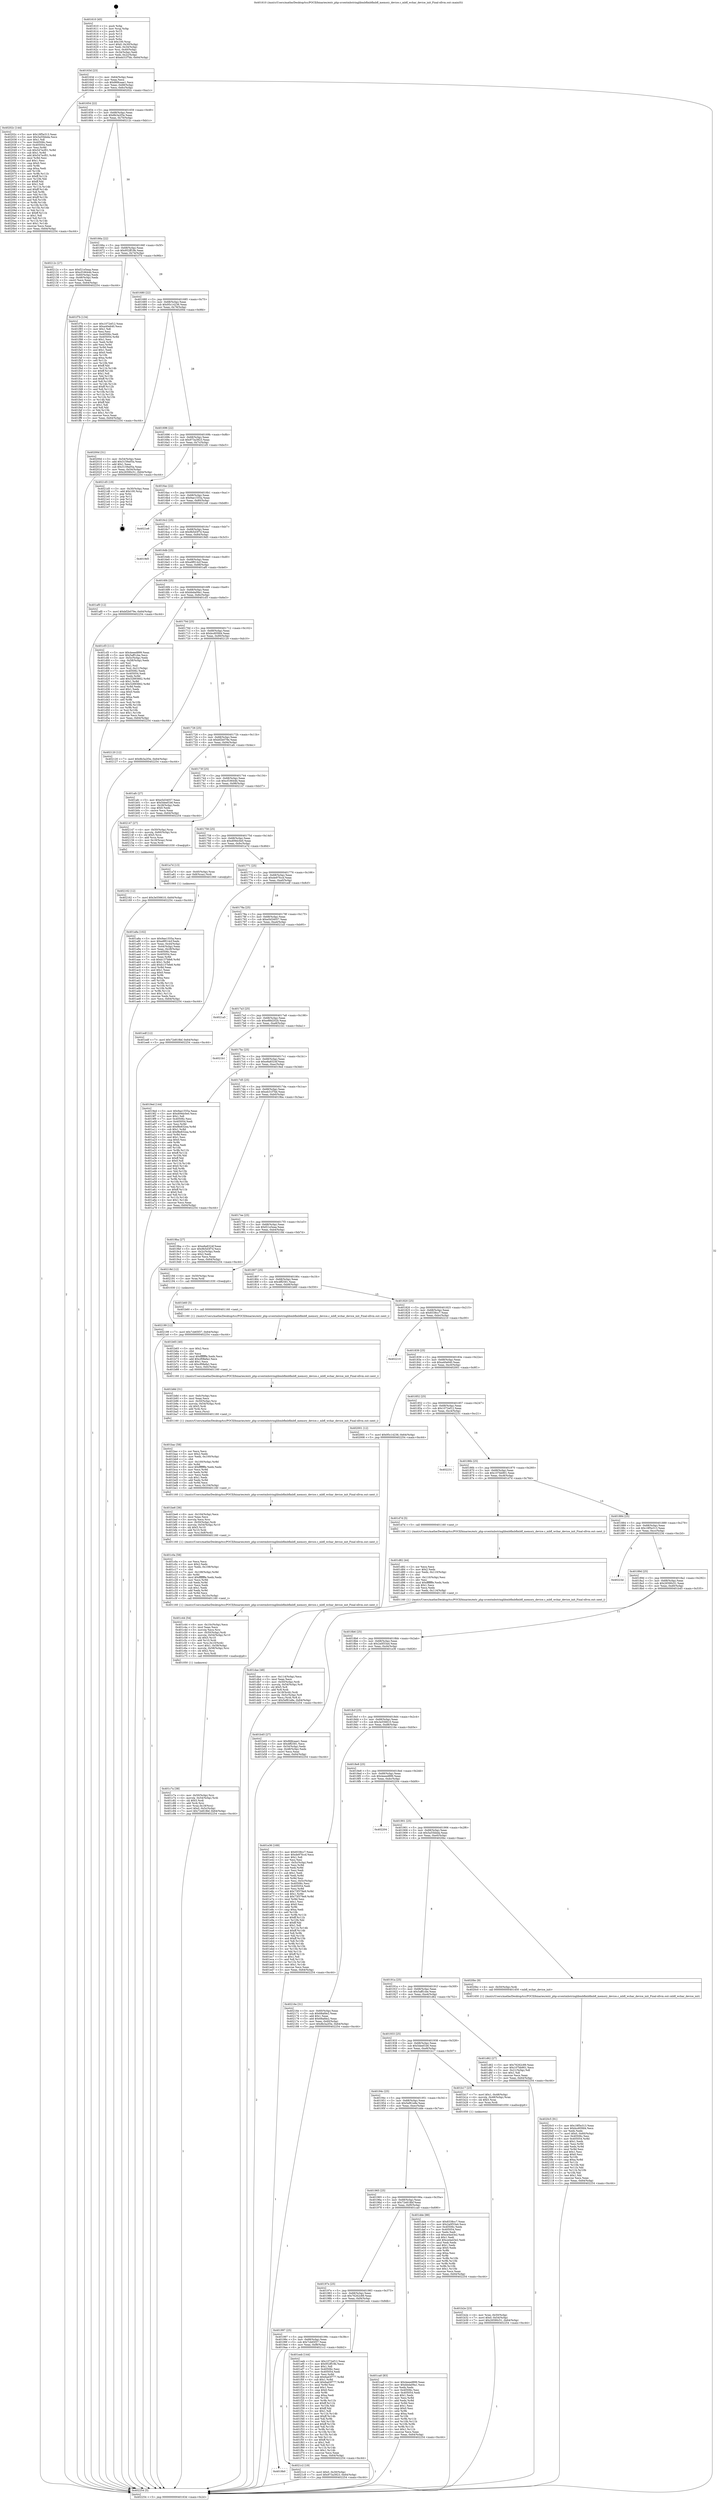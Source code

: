 digraph "0x401610" {
  label = "0x401610 (/mnt/c/Users/mathe/Desktop/tcc/POCII/binaries/extr_php-srcextmbstringlibmbflmbflmbfl_memory_device.c_mbfl_wchar_device_init_Final-ollvm.out::main(0))"
  labelloc = "t"
  node[shape=record]

  Entry [label="",width=0.3,height=0.3,shape=circle,fillcolor=black,style=filled]
  "0x40163d" [label="{
     0x40163d [23]\l
     | [instrs]\l
     &nbsp;&nbsp;0x40163d \<+3\>: mov -0x64(%rbp),%eax\l
     &nbsp;&nbsp;0x401640 \<+2\>: mov %eax,%ecx\l
     &nbsp;&nbsp;0x401642 \<+6\>: sub $0x868caae1,%ecx\l
     &nbsp;&nbsp;0x401648 \<+3\>: mov %eax,-0x68(%rbp)\l
     &nbsp;&nbsp;0x40164b \<+3\>: mov %ecx,-0x6c(%rbp)\l
     &nbsp;&nbsp;0x40164e \<+6\>: je 000000000040202c \<main+0xa1c\>\l
  }"]
  "0x40202c" [label="{
     0x40202c [144]\l
     | [instrs]\l
     &nbsp;&nbsp;0x40202c \<+5\>: mov $0x18f5e313,%eax\l
     &nbsp;&nbsp;0x402031 \<+5\>: mov $0x5a55bbda,%ecx\l
     &nbsp;&nbsp;0x402036 \<+2\>: mov $0x1,%dl\l
     &nbsp;&nbsp;0x402038 \<+7\>: mov 0x40506c,%esi\l
     &nbsp;&nbsp;0x40203f \<+7\>: mov 0x405054,%edi\l
     &nbsp;&nbsp;0x402046 \<+3\>: mov %esi,%r8d\l
     &nbsp;&nbsp;0x402049 \<+7\>: sub $0x547ecf01,%r8d\l
     &nbsp;&nbsp;0x402050 \<+4\>: sub $0x1,%r8d\l
     &nbsp;&nbsp;0x402054 \<+7\>: add $0x547ecf01,%r8d\l
     &nbsp;&nbsp;0x40205b \<+4\>: imul %r8d,%esi\l
     &nbsp;&nbsp;0x40205f \<+3\>: and $0x1,%esi\l
     &nbsp;&nbsp;0x402062 \<+3\>: cmp $0x0,%esi\l
     &nbsp;&nbsp;0x402065 \<+4\>: sete %r9b\l
     &nbsp;&nbsp;0x402069 \<+3\>: cmp $0xa,%edi\l
     &nbsp;&nbsp;0x40206c \<+4\>: setl %r10b\l
     &nbsp;&nbsp;0x402070 \<+3\>: mov %r9b,%r11b\l
     &nbsp;&nbsp;0x402073 \<+4\>: xor $0xff,%r11b\l
     &nbsp;&nbsp;0x402077 \<+3\>: mov %r10b,%bl\l
     &nbsp;&nbsp;0x40207a \<+3\>: xor $0xff,%bl\l
     &nbsp;&nbsp;0x40207d \<+3\>: xor $0x1,%dl\l
     &nbsp;&nbsp;0x402080 \<+3\>: mov %r11b,%r14b\l
     &nbsp;&nbsp;0x402083 \<+4\>: and $0xff,%r14b\l
     &nbsp;&nbsp;0x402087 \<+3\>: and %dl,%r9b\l
     &nbsp;&nbsp;0x40208a \<+3\>: mov %bl,%r15b\l
     &nbsp;&nbsp;0x40208d \<+4\>: and $0xff,%r15b\l
     &nbsp;&nbsp;0x402091 \<+3\>: and %dl,%r10b\l
     &nbsp;&nbsp;0x402094 \<+3\>: or %r9b,%r14b\l
     &nbsp;&nbsp;0x402097 \<+3\>: or %r10b,%r15b\l
     &nbsp;&nbsp;0x40209a \<+3\>: xor %r15b,%r14b\l
     &nbsp;&nbsp;0x40209d \<+3\>: or %bl,%r11b\l
     &nbsp;&nbsp;0x4020a0 \<+4\>: xor $0xff,%r11b\l
     &nbsp;&nbsp;0x4020a4 \<+3\>: or $0x1,%dl\l
     &nbsp;&nbsp;0x4020a7 \<+3\>: and %dl,%r11b\l
     &nbsp;&nbsp;0x4020aa \<+3\>: or %r11b,%r14b\l
     &nbsp;&nbsp;0x4020ad \<+4\>: test $0x1,%r14b\l
     &nbsp;&nbsp;0x4020b1 \<+3\>: cmovne %ecx,%eax\l
     &nbsp;&nbsp;0x4020b4 \<+3\>: mov %eax,-0x64(%rbp)\l
     &nbsp;&nbsp;0x4020b7 \<+5\>: jmp 0000000000402254 \<main+0xc44\>\l
  }"]
  "0x401654" [label="{
     0x401654 [22]\l
     | [instrs]\l
     &nbsp;&nbsp;0x401654 \<+5\>: jmp 0000000000401659 \<main+0x49\>\l
     &nbsp;&nbsp;0x401659 \<+3\>: mov -0x68(%rbp),%eax\l
     &nbsp;&nbsp;0x40165c \<+5\>: sub $0x8b3a2f3e,%eax\l
     &nbsp;&nbsp;0x401661 \<+3\>: mov %eax,-0x70(%rbp)\l
     &nbsp;&nbsp;0x401664 \<+6\>: je 000000000040212c \<main+0xb1c\>\l
  }"]
  Exit [label="",width=0.3,height=0.3,shape=circle,fillcolor=black,style=filled,peripheries=2]
  "0x40212c" [label="{
     0x40212c [27]\l
     | [instrs]\l
     &nbsp;&nbsp;0x40212c \<+5\>: mov $0xf21e5eaa,%eax\l
     &nbsp;&nbsp;0x402131 \<+5\>: mov $0xcf16644b,%ecx\l
     &nbsp;&nbsp;0x402136 \<+3\>: mov -0x60(%rbp),%edx\l
     &nbsp;&nbsp;0x402139 \<+3\>: cmp -0x48(%rbp),%edx\l
     &nbsp;&nbsp;0x40213c \<+3\>: cmovl %ecx,%eax\l
     &nbsp;&nbsp;0x40213f \<+3\>: mov %eax,-0x64(%rbp)\l
     &nbsp;&nbsp;0x402142 \<+5\>: jmp 0000000000402254 \<main+0xc44\>\l
  }"]
  "0x40166a" [label="{
     0x40166a [22]\l
     | [instrs]\l
     &nbsp;&nbsp;0x40166a \<+5\>: jmp 000000000040166f \<main+0x5f\>\l
     &nbsp;&nbsp;0x40166f \<+3\>: mov -0x68(%rbp),%eax\l
     &nbsp;&nbsp;0x401672 \<+5\>: sub $0x952ff19b,%eax\l
     &nbsp;&nbsp;0x401677 \<+3\>: mov %eax,-0x74(%rbp)\l
     &nbsp;&nbsp;0x40167a \<+6\>: je 0000000000401f7b \<main+0x96b\>\l
  }"]
  "0x4019b0" [label="{
     0x4019b0\l
  }", style=dashed]
  "0x401f7b" [label="{
     0x401f7b [134]\l
     | [instrs]\l
     &nbsp;&nbsp;0x401f7b \<+5\>: mov $0x1072ef12,%eax\l
     &nbsp;&nbsp;0x401f80 \<+5\>: mov $0xa40e640,%ecx\l
     &nbsp;&nbsp;0x401f85 \<+2\>: mov $0x1,%dl\l
     &nbsp;&nbsp;0x401f87 \<+2\>: xor %esi,%esi\l
     &nbsp;&nbsp;0x401f89 \<+7\>: mov 0x40506c,%edi\l
     &nbsp;&nbsp;0x401f90 \<+8\>: mov 0x405054,%r8d\l
     &nbsp;&nbsp;0x401f98 \<+3\>: sub $0x1,%esi\l
     &nbsp;&nbsp;0x401f9b \<+3\>: mov %edi,%r9d\l
     &nbsp;&nbsp;0x401f9e \<+3\>: add %esi,%r9d\l
     &nbsp;&nbsp;0x401fa1 \<+4\>: imul %r9d,%edi\l
     &nbsp;&nbsp;0x401fa5 \<+3\>: and $0x1,%edi\l
     &nbsp;&nbsp;0x401fa8 \<+3\>: cmp $0x0,%edi\l
     &nbsp;&nbsp;0x401fab \<+4\>: sete %r10b\l
     &nbsp;&nbsp;0x401faf \<+4\>: cmp $0xa,%r8d\l
     &nbsp;&nbsp;0x401fb3 \<+4\>: setl %r11b\l
     &nbsp;&nbsp;0x401fb7 \<+3\>: mov %r10b,%bl\l
     &nbsp;&nbsp;0x401fba \<+3\>: xor $0xff,%bl\l
     &nbsp;&nbsp;0x401fbd \<+3\>: mov %r11b,%r14b\l
     &nbsp;&nbsp;0x401fc0 \<+4\>: xor $0xff,%r14b\l
     &nbsp;&nbsp;0x401fc4 \<+3\>: xor $0x1,%dl\l
     &nbsp;&nbsp;0x401fc7 \<+3\>: mov %bl,%r15b\l
     &nbsp;&nbsp;0x401fca \<+4\>: and $0xff,%r15b\l
     &nbsp;&nbsp;0x401fce \<+3\>: and %dl,%r10b\l
     &nbsp;&nbsp;0x401fd1 \<+3\>: mov %r14b,%r12b\l
     &nbsp;&nbsp;0x401fd4 \<+4\>: and $0xff,%r12b\l
     &nbsp;&nbsp;0x401fd8 \<+3\>: and %dl,%r11b\l
     &nbsp;&nbsp;0x401fdb \<+3\>: or %r10b,%r15b\l
     &nbsp;&nbsp;0x401fde \<+3\>: or %r11b,%r12b\l
     &nbsp;&nbsp;0x401fe1 \<+3\>: xor %r12b,%r15b\l
     &nbsp;&nbsp;0x401fe4 \<+3\>: or %r14b,%bl\l
     &nbsp;&nbsp;0x401fe7 \<+3\>: xor $0xff,%bl\l
     &nbsp;&nbsp;0x401fea \<+3\>: or $0x1,%dl\l
     &nbsp;&nbsp;0x401fed \<+2\>: and %dl,%bl\l
     &nbsp;&nbsp;0x401fef \<+3\>: or %bl,%r15b\l
     &nbsp;&nbsp;0x401ff2 \<+4\>: test $0x1,%r15b\l
     &nbsp;&nbsp;0x401ff6 \<+3\>: cmovne %ecx,%eax\l
     &nbsp;&nbsp;0x401ff9 \<+3\>: mov %eax,-0x64(%rbp)\l
     &nbsp;&nbsp;0x401ffc \<+5\>: jmp 0000000000402254 \<main+0xc44\>\l
  }"]
  "0x401680" [label="{
     0x401680 [22]\l
     | [instrs]\l
     &nbsp;&nbsp;0x401680 \<+5\>: jmp 0000000000401685 \<main+0x75\>\l
     &nbsp;&nbsp;0x401685 \<+3\>: mov -0x68(%rbp),%eax\l
     &nbsp;&nbsp;0x401688 \<+5\>: sub $0x95c14236,%eax\l
     &nbsp;&nbsp;0x40168d \<+3\>: mov %eax,-0x78(%rbp)\l
     &nbsp;&nbsp;0x401690 \<+6\>: je 000000000040200d \<main+0x9fd\>\l
  }"]
  "0x4021c2" [label="{
     0x4021c2 [19]\l
     | [instrs]\l
     &nbsp;&nbsp;0x4021c2 \<+7\>: movl $0x0,-0x30(%rbp)\l
     &nbsp;&nbsp;0x4021c9 \<+7\>: movl $0x973a3923,-0x64(%rbp)\l
     &nbsp;&nbsp;0x4021d0 \<+5\>: jmp 0000000000402254 \<main+0xc44\>\l
  }"]
  "0x40200d" [label="{
     0x40200d [31]\l
     | [instrs]\l
     &nbsp;&nbsp;0x40200d \<+3\>: mov -0x54(%rbp),%eax\l
     &nbsp;&nbsp;0x402010 \<+5\>: add $0x3159a05a,%eax\l
     &nbsp;&nbsp;0x402015 \<+3\>: add $0x1,%eax\l
     &nbsp;&nbsp;0x402018 \<+5\>: sub $0x3159a05a,%eax\l
     &nbsp;&nbsp;0x40201d \<+3\>: mov %eax,-0x54(%rbp)\l
     &nbsp;&nbsp;0x402020 \<+7\>: movl $0x26590c51,-0x64(%rbp)\l
     &nbsp;&nbsp;0x402027 \<+5\>: jmp 0000000000402254 \<main+0xc44\>\l
  }"]
  "0x401696" [label="{
     0x401696 [22]\l
     | [instrs]\l
     &nbsp;&nbsp;0x401696 \<+5\>: jmp 000000000040169b \<main+0x8b\>\l
     &nbsp;&nbsp;0x40169b \<+3\>: mov -0x68(%rbp),%eax\l
     &nbsp;&nbsp;0x40169e \<+5\>: sub $0x973a3923,%eax\l
     &nbsp;&nbsp;0x4016a3 \<+3\>: mov %eax,-0x7c(%rbp)\l
     &nbsp;&nbsp;0x4016a6 \<+6\>: je 00000000004021d5 \<main+0xbc5\>\l
  }"]
  "0x402199" [label="{
     0x402199 [12]\l
     | [instrs]\l
     &nbsp;&nbsp;0x402199 \<+7\>: movl $0x7cb65f37,-0x64(%rbp)\l
     &nbsp;&nbsp;0x4021a0 \<+5\>: jmp 0000000000402254 \<main+0xc44\>\l
  }"]
  "0x4021d5" [label="{
     0x4021d5 [19]\l
     | [instrs]\l
     &nbsp;&nbsp;0x4021d5 \<+3\>: mov -0x30(%rbp),%eax\l
     &nbsp;&nbsp;0x4021d8 \<+7\>: add $0x100,%rsp\l
     &nbsp;&nbsp;0x4021df \<+1\>: pop %rbx\l
     &nbsp;&nbsp;0x4021e0 \<+2\>: pop %r12\l
     &nbsp;&nbsp;0x4021e2 \<+2\>: pop %r14\l
     &nbsp;&nbsp;0x4021e4 \<+2\>: pop %r15\l
     &nbsp;&nbsp;0x4021e6 \<+1\>: pop %rbp\l
     &nbsp;&nbsp;0x4021e7 \<+1\>: ret\l
  }"]
  "0x4016ac" [label="{
     0x4016ac [22]\l
     | [instrs]\l
     &nbsp;&nbsp;0x4016ac \<+5\>: jmp 00000000004016b1 \<main+0xa1\>\l
     &nbsp;&nbsp;0x4016b1 \<+3\>: mov -0x68(%rbp),%eax\l
     &nbsp;&nbsp;0x4016b4 \<+5\>: sub $0x9ae1555a,%eax\l
     &nbsp;&nbsp;0x4016b9 \<+3\>: mov %eax,-0x80(%rbp)\l
     &nbsp;&nbsp;0x4016bc \<+6\>: je 00000000004021e8 \<main+0xbd8\>\l
  }"]
  "0x402162" [label="{
     0x402162 [12]\l
     | [instrs]\l
     &nbsp;&nbsp;0x402162 \<+7\>: movl $0x3e556610,-0x64(%rbp)\l
     &nbsp;&nbsp;0x402169 \<+5\>: jmp 0000000000402254 \<main+0xc44\>\l
  }"]
  "0x4021e8" [label="{
     0x4021e8\l
  }", style=dashed]
  "0x4016c2" [label="{
     0x4016c2 [25]\l
     | [instrs]\l
     &nbsp;&nbsp;0x4016c2 \<+5\>: jmp 00000000004016c7 \<main+0xb7\>\l
     &nbsp;&nbsp;0x4016c7 \<+3\>: mov -0x68(%rbp),%eax\l
     &nbsp;&nbsp;0x4016ca \<+5\>: sub $0x9b5d3f7d,%eax\l
     &nbsp;&nbsp;0x4016cf \<+6\>: mov %eax,-0x84(%rbp)\l
     &nbsp;&nbsp;0x4016d5 \<+6\>: je 00000000004019d5 \<main+0x3c5\>\l
  }"]
  "0x4020c5" [label="{
     0x4020c5 [91]\l
     | [instrs]\l
     &nbsp;&nbsp;0x4020c5 \<+5\>: mov $0x18f5e313,%eax\l
     &nbsp;&nbsp;0x4020ca \<+5\>: mov $0xbcd05fd4,%ecx\l
     &nbsp;&nbsp;0x4020cf \<+2\>: xor %edx,%edx\l
     &nbsp;&nbsp;0x4020d1 \<+7\>: movl $0x0,-0x60(%rbp)\l
     &nbsp;&nbsp;0x4020d8 \<+7\>: mov 0x40506c,%esi\l
     &nbsp;&nbsp;0x4020df \<+8\>: mov 0x405054,%r8d\l
     &nbsp;&nbsp;0x4020e7 \<+3\>: sub $0x1,%edx\l
     &nbsp;&nbsp;0x4020ea \<+3\>: mov %esi,%r9d\l
     &nbsp;&nbsp;0x4020ed \<+3\>: add %edx,%r9d\l
     &nbsp;&nbsp;0x4020f0 \<+4\>: imul %r9d,%esi\l
     &nbsp;&nbsp;0x4020f4 \<+3\>: and $0x1,%esi\l
     &nbsp;&nbsp;0x4020f7 \<+3\>: cmp $0x0,%esi\l
     &nbsp;&nbsp;0x4020fa \<+4\>: sete %r10b\l
     &nbsp;&nbsp;0x4020fe \<+4\>: cmp $0xa,%r8d\l
     &nbsp;&nbsp;0x402102 \<+4\>: setl %r11b\l
     &nbsp;&nbsp;0x402106 \<+3\>: mov %r10b,%bl\l
     &nbsp;&nbsp;0x402109 \<+3\>: and %r11b,%bl\l
     &nbsp;&nbsp;0x40210c \<+3\>: xor %r11b,%r10b\l
     &nbsp;&nbsp;0x40210f \<+3\>: or %r10b,%bl\l
     &nbsp;&nbsp;0x402112 \<+3\>: test $0x1,%bl\l
     &nbsp;&nbsp;0x402115 \<+3\>: cmovne %ecx,%eax\l
     &nbsp;&nbsp;0x402118 \<+3\>: mov %eax,-0x64(%rbp)\l
     &nbsp;&nbsp;0x40211b \<+5\>: jmp 0000000000402254 \<main+0xc44\>\l
  }"]
  "0x4019d5" [label="{
     0x4019d5\l
  }", style=dashed]
  "0x4016db" [label="{
     0x4016db [25]\l
     | [instrs]\l
     &nbsp;&nbsp;0x4016db \<+5\>: jmp 00000000004016e0 \<main+0xd0\>\l
     &nbsp;&nbsp;0x4016e0 \<+3\>: mov -0x68(%rbp),%eax\l
     &nbsp;&nbsp;0x4016e3 \<+5\>: sub $0xa9f014cf,%eax\l
     &nbsp;&nbsp;0x4016e8 \<+6\>: mov %eax,-0x88(%rbp)\l
     &nbsp;&nbsp;0x4016ee \<+6\>: je 0000000000401af0 \<main+0x4e0\>\l
  }"]
  "0x401997" [label="{
     0x401997 [25]\l
     | [instrs]\l
     &nbsp;&nbsp;0x401997 \<+5\>: jmp 000000000040199c \<main+0x38c\>\l
     &nbsp;&nbsp;0x40199c \<+3\>: mov -0x68(%rbp),%eax\l
     &nbsp;&nbsp;0x40199f \<+5\>: sub $0x7cb65f37,%eax\l
     &nbsp;&nbsp;0x4019a4 \<+6\>: mov %eax,-0xf8(%rbp)\l
     &nbsp;&nbsp;0x4019aa \<+6\>: je 00000000004021c2 \<main+0xbb2\>\l
  }"]
  "0x401af0" [label="{
     0x401af0 [12]\l
     | [instrs]\l
     &nbsp;&nbsp;0x401af0 \<+7\>: movl $0xbf2b079e,-0x64(%rbp)\l
     &nbsp;&nbsp;0x401af7 \<+5\>: jmp 0000000000402254 \<main+0xc44\>\l
  }"]
  "0x4016f4" [label="{
     0x4016f4 [25]\l
     | [instrs]\l
     &nbsp;&nbsp;0x4016f4 \<+5\>: jmp 00000000004016f9 \<main+0xe9\>\l
     &nbsp;&nbsp;0x4016f9 \<+3\>: mov -0x68(%rbp),%eax\l
     &nbsp;&nbsp;0x4016fc \<+5\>: sub $0xbbda09a1,%eax\l
     &nbsp;&nbsp;0x401701 \<+6\>: mov %eax,-0x8c(%rbp)\l
     &nbsp;&nbsp;0x401707 \<+6\>: je 0000000000401cf3 \<main+0x6e3\>\l
  }"]
  "0x401eeb" [label="{
     0x401eeb [144]\l
     | [instrs]\l
     &nbsp;&nbsp;0x401eeb \<+5\>: mov $0x1072ef12,%eax\l
     &nbsp;&nbsp;0x401ef0 \<+5\>: mov $0x952ff19b,%ecx\l
     &nbsp;&nbsp;0x401ef5 \<+2\>: mov $0x1,%dl\l
     &nbsp;&nbsp;0x401ef7 \<+7\>: mov 0x40506c,%esi\l
     &nbsp;&nbsp;0x401efe \<+7\>: mov 0x405054,%edi\l
     &nbsp;&nbsp;0x401f05 \<+3\>: mov %esi,%r8d\l
     &nbsp;&nbsp;0x401f08 \<+7\>: sub $0x6ad3f777,%r8d\l
     &nbsp;&nbsp;0x401f0f \<+4\>: sub $0x1,%r8d\l
     &nbsp;&nbsp;0x401f13 \<+7\>: add $0x6ad3f777,%r8d\l
     &nbsp;&nbsp;0x401f1a \<+4\>: imul %r8d,%esi\l
     &nbsp;&nbsp;0x401f1e \<+3\>: and $0x1,%esi\l
     &nbsp;&nbsp;0x401f21 \<+3\>: cmp $0x0,%esi\l
     &nbsp;&nbsp;0x401f24 \<+4\>: sete %r9b\l
     &nbsp;&nbsp;0x401f28 \<+3\>: cmp $0xa,%edi\l
     &nbsp;&nbsp;0x401f2b \<+4\>: setl %r10b\l
     &nbsp;&nbsp;0x401f2f \<+3\>: mov %r9b,%r11b\l
     &nbsp;&nbsp;0x401f32 \<+4\>: xor $0xff,%r11b\l
     &nbsp;&nbsp;0x401f36 \<+3\>: mov %r10b,%bl\l
     &nbsp;&nbsp;0x401f39 \<+3\>: xor $0xff,%bl\l
     &nbsp;&nbsp;0x401f3c \<+3\>: xor $0x1,%dl\l
     &nbsp;&nbsp;0x401f3f \<+3\>: mov %r11b,%r14b\l
     &nbsp;&nbsp;0x401f42 \<+4\>: and $0xff,%r14b\l
     &nbsp;&nbsp;0x401f46 \<+3\>: and %dl,%r9b\l
     &nbsp;&nbsp;0x401f49 \<+3\>: mov %bl,%r15b\l
     &nbsp;&nbsp;0x401f4c \<+4\>: and $0xff,%r15b\l
     &nbsp;&nbsp;0x401f50 \<+3\>: and %dl,%r10b\l
     &nbsp;&nbsp;0x401f53 \<+3\>: or %r9b,%r14b\l
     &nbsp;&nbsp;0x401f56 \<+3\>: or %r10b,%r15b\l
     &nbsp;&nbsp;0x401f59 \<+3\>: xor %r15b,%r14b\l
     &nbsp;&nbsp;0x401f5c \<+3\>: or %bl,%r11b\l
     &nbsp;&nbsp;0x401f5f \<+4\>: xor $0xff,%r11b\l
     &nbsp;&nbsp;0x401f63 \<+3\>: or $0x1,%dl\l
     &nbsp;&nbsp;0x401f66 \<+3\>: and %dl,%r11b\l
     &nbsp;&nbsp;0x401f69 \<+3\>: or %r11b,%r14b\l
     &nbsp;&nbsp;0x401f6c \<+4\>: test $0x1,%r14b\l
     &nbsp;&nbsp;0x401f70 \<+3\>: cmovne %ecx,%eax\l
     &nbsp;&nbsp;0x401f73 \<+3\>: mov %eax,-0x64(%rbp)\l
     &nbsp;&nbsp;0x401f76 \<+5\>: jmp 0000000000402254 \<main+0xc44\>\l
  }"]
  "0x401cf3" [label="{
     0x401cf3 [111]\l
     | [instrs]\l
     &nbsp;&nbsp;0x401cf3 \<+5\>: mov $0x4eeed899,%eax\l
     &nbsp;&nbsp;0x401cf8 \<+5\>: mov $0x5aff1cbe,%ecx\l
     &nbsp;&nbsp;0x401cfd \<+3\>: mov -0x5c(%rbp),%edx\l
     &nbsp;&nbsp;0x401d00 \<+3\>: cmp -0x58(%rbp),%edx\l
     &nbsp;&nbsp;0x401d03 \<+4\>: setl %sil\l
     &nbsp;&nbsp;0x401d07 \<+4\>: and $0x1,%sil\l
     &nbsp;&nbsp;0x401d0b \<+4\>: mov %sil,-0x21(%rbp)\l
     &nbsp;&nbsp;0x401d0f \<+7\>: mov 0x40506c,%edx\l
     &nbsp;&nbsp;0x401d16 \<+7\>: mov 0x405054,%edi\l
     &nbsp;&nbsp;0x401d1d \<+3\>: mov %edx,%r8d\l
     &nbsp;&nbsp;0x401d20 \<+7\>: add $0x32893662,%r8d\l
     &nbsp;&nbsp;0x401d27 \<+4\>: sub $0x1,%r8d\l
     &nbsp;&nbsp;0x401d2b \<+7\>: sub $0x32893662,%r8d\l
     &nbsp;&nbsp;0x401d32 \<+4\>: imul %r8d,%edx\l
     &nbsp;&nbsp;0x401d36 \<+3\>: and $0x1,%edx\l
     &nbsp;&nbsp;0x401d39 \<+3\>: cmp $0x0,%edx\l
     &nbsp;&nbsp;0x401d3c \<+4\>: sete %sil\l
     &nbsp;&nbsp;0x401d40 \<+3\>: cmp $0xa,%edi\l
     &nbsp;&nbsp;0x401d43 \<+4\>: setl %r9b\l
     &nbsp;&nbsp;0x401d47 \<+3\>: mov %sil,%r10b\l
     &nbsp;&nbsp;0x401d4a \<+3\>: and %r9b,%r10b\l
     &nbsp;&nbsp;0x401d4d \<+3\>: xor %r9b,%sil\l
     &nbsp;&nbsp;0x401d50 \<+3\>: or %sil,%r10b\l
     &nbsp;&nbsp;0x401d53 \<+4\>: test $0x1,%r10b\l
     &nbsp;&nbsp;0x401d57 \<+3\>: cmovne %ecx,%eax\l
     &nbsp;&nbsp;0x401d5a \<+3\>: mov %eax,-0x64(%rbp)\l
     &nbsp;&nbsp;0x401d5d \<+5\>: jmp 0000000000402254 \<main+0xc44\>\l
  }"]
  "0x40170d" [label="{
     0x40170d [25]\l
     | [instrs]\l
     &nbsp;&nbsp;0x40170d \<+5\>: jmp 0000000000401712 \<main+0x102\>\l
     &nbsp;&nbsp;0x401712 \<+3\>: mov -0x68(%rbp),%eax\l
     &nbsp;&nbsp;0x401715 \<+5\>: sub $0xbcd05fd4,%eax\l
     &nbsp;&nbsp;0x40171a \<+6\>: mov %eax,-0x90(%rbp)\l
     &nbsp;&nbsp;0x401720 \<+6\>: je 0000000000402120 \<main+0xb10\>\l
  }"]
  "0x401dae" [label="{
     0x401dae [48]\l
     | [instrs]\l
     &nbsp;&nbsp;0x401dae \<+6\>: mov -0x114(%rbp),%ecx\l
     &nbsp;&nbsp;0x401db4 \<+3\>: imul %eax,%ecx\l
     &nbsp;&nbsp;0x401db7 \<+4\>: mov -0x50(%rbp),%rdi\l
     &nbsp;&nbsp;0x401dbb \<+4\>: movslq -0x54(%rbp),%r8\l
     &nbsp;&nbsp;0x401dbf \<+4\>: shl $0x5,%r8\l
     &nbsp;&nbsp;0x401dc3 \<+3\>: add %r8,%rdi\l
     &nbsp;&nbsp;0x401dc6 \<+4\>: mov 0x18(%rdi),%rdi\l
     &nbsp;&nbsp;0x401dca \<+4\>: movslq -0x5c(%rbp),%r8\l
     &nbsp;&nbsp;0x401dce \<+4\>: mov %ecx,(%rdi,%r8,4)\l
     &nbsp;&nbsp;0x401dd2 \<+7\>: movl $0x5ef61e8e,-0x64(%rbp)\l
     &nbsp;&nbsp;0x401dd9 \<+5\>: jmp 0000000000402254 \<main+0xc44\>\l
  }"]
  "0x402120" [label="{
     0x402120 [12]\l
     | [instrs]\l
     &nbsp;&nbsp;0x402120 \<+7\>: movl $0x8b3a2f3e,-0x64(%rbp)\l
     &nbsp;&nbsp;0x402127 \<+5\>: jmp 0000000000402254 \<main+0xc44\>\l
  }"]
  "0x401726" [label="{
     0x401726 [25]\l
     | [instrs]\l
     &nbsp;&nbsp;0x401726 \<+5\>: jmp 000000000040172b \<main+0x11b\>\l
     &nbsp;&nbsp;0x40172b \<+3\>: mov -0x68(%rbp),%eax\l
     &nbsp;&nbsp;0x40172e \<+5\>: sub $0xbf2b079e,%eax\l
     &nbsp;&nbsp;0x401733 \<+6\>: mov %eax,-0x94(%rbp)\l
     &nbsp;&nbsp;0x401739 \<+6\>: je 0000000000401afc \<main+0x4ec\>\l
  }"]
  "0x401d82" [label="{
     0x401d82 [44]\l
     | [instrs]\l
     &nbsp;&nbsp;0x401d82 \<+2\>: xor %ecx,%ecx\l
     &nbsp;&nbsp;0x401d84 \<+5\>: mov $0x2,%edx\l
     &nbsp;&nbsp;0x401d89 \<+6\>: mov %edx,-0x110(%rbp)\l
     &nbsp;&nbsp;0x401d8f \<+1\>: cltd\l
     &nbsp;&nbsp;0x401d90 \<+6\>: mov -0x110(%rbp),%esi\l
     &nbsp;&nbsp;0x401d96 \<+2\>: idiv %esi\l
     &nbsp;&nbsp;0x401d98 \<+6\>: imul $0xfffffffe,%edx,%edx\l
     &nbsp;&nbsp;0x401d9e \<+3\>: sub $0x1,%ecx\l
     &nbsp;&nbsp;0x401da1 \<+2\>: sub %ecx,%edx\l
     &nbsp;&nbsp;0x401da3 \<+6\>: mov %edx,-0x114(%rbp)\l
     &nbsp;&nbsp;0x401da9 \<+5\>: call 0000000000401160 \<next_i\>\l
     | [calls]\l
     &nbsp;&nbsp;0x401160 \{1\} (/mnt/c/Users/mathe/Desktop/tcc/POCII/binaries/extr_php-srcextmbstringlibmbflmbflmbfl_memory_device.c_mbfl_wchar_device_init_Final-ollvm.out::next_i)\l
  }"]
  "0x401afc" [label="{
     0x401afc [27]\l
     | [instrs]\l
     &nbsp;&nbsp;0x401afc \<+5\>: mov $0xe5d34057,%eax\l
     &nbsp;&nbsp;0x401b01 \<+5\>: mov $0x5deef1b6,%ecx\l
     &nbsp;&nbsp;0x401b06 \<+3\>: mov -0x28(%rbp),%edx\l
     &nbsp;&nbsp;0x401b09 \<+3\>: cmp $0x0,%edx\l
     &nbsp;&nbsp;0x401b0c \<+3\>: cmove %ecx,%eax\l
     &nbsp;&nbsp;0x401b0f \<+3\>: mov %eax,-0x64(%rbp)\l
     &nbsp;&nbsp;0x401b12 \<+5\>: jmp 0000000000402254 \<main+0xc44\>\l
  }"]
  "0x40173f" [label="{
     0x40173f [25]\l
     | [instrs]\l
     &nbsp;&nbsp;0x40173f \<+5\>: jmp 0000000000401744 \<main+0x134\>\l
     &nbsp;&nbsp;0x401744 \<+3\>: mov -0x68(%rbp),%eax\l
     &nbsp;&nbsp;0x401747 \<+5\>: sub $0xcf16644b,%eax\l
     &nbsp;&nbsp;0x40174c \<+6\>: mov %eax,-0x98(%rbp)\l
     &nbsp;&nbsp;0x401752 \<+6\>: je 0000000000402147 \<main+0xb37\>\l
  }"]
  "0x40197e" [label="{
     0x40197e [25]\l
     | [instrs]\l
     &nbsp;&nbsp;0x40197e \<+5\>: jmp 0000000000401983 \<main+0x373\>\l
     &nbsp;&nbsp;0x401983 \<+3\>: mov -0x68(%rbp),%eax\l
     &nbsp;&nbsp;0x401986 \<+5\>: sub $0x76262c89,%eax\l
     &nbsp;&nbsp;0x40198b \<+6\>: mov %eax,-0xf4(%rbp)\l
     &nbsp;&nbsp;0x401991 \<+6\>: je 0000000000401eeb \<main+0x8db\>\l
  }"]
  "0x402147" [label="{
     0x402147 [27]\l
     | [instrs]\l
     &nbsp;&nbsp;0x402147 \<+4\>: mov -0x50(%rbp),%rax\l
     &nbsp;&nbsp;0x40214b \<+4\>: movslq -0x60(%rbp),%rcx\l
     &nbsp;&nbsp;0x40214f \<+4\>: shl $0x5,%rcx\l
     &nbsp;&nbsp;0x402153 \<+3\>: add %rcx,%rax\l
     &nbsp;&nbsp;0x402156 \<+4\>: mov 0x18(%rax),%rax\l
     &nbsp;&nbsp;0x40215a \<+3\>: mov %rax,%rdi\l
     &nbsp;&nbsp;0x40215d \<+5\>: call 0000000000401030 \<free@plt\>\l
     | [calls]\l
     &nbsp;&nbsp;0x401030 \{1\} (unknown)\l
  }"]
  "0x401758" [label="{
     0x401758 [25]\l
     | [instrs]\l
     &nbsp;&nbsp;0x401758 \<+5\>: jmp 000000000040175d \<main+0x14d\>\l
     &nbsp;&nbsp;0x40175d \<+3\>: mov -0x68(%rbp),%eax\l
     &nbsp;&nbsp;0x401760 \<+5\>: sub $0xd09dc0e0,%eax\l
     &nbsp;&nbsp;0x401765 \<+6\>: mov %eax,-0x9c(%rbp)\l
     &nbsp;&nbsp;0x40176b \<+6\>: je 0000000000401a7d \<main+0x46d\>\l
  }"]
  "0x401ca0" [label="{
     0x401ca0 [83]\l
     | [instrs]\l
     &nbsp;&nbsp;0x401ca0 \<+5\>: mov $0x4eeed899,%eax\l
     &nbsp;&nbsp;0x401ca5 \<+5\>: mov $0xbbda09a1,%ecx\l
     &nbsp;&nbsp;0x401caa \<+2\>: xor %edx,%edx\l
     &nbsp;&nbsp;0x401cac \<+7\>: mov 0x40506c,%esi\l
     &nbsp;&nbsp;0x401cb3 \<+7\>: mov 0x405054,%edi\l
     &nbsp;&nbsp;0x401cba \<+3\>: sub $0x1,%edx\l
     &nbsp;&nbsp;0x401cbd \<+3\>: mov %esi,%r8d\l
     &nbsp;&nbsp;0x401cc0 \<+3\>: add %edx,%r8d\l
     &nbsp;&nbsp;0x401cc3 \<+4\>: imul %r8d,%esi\l
     &nbsp;&nbsp;0x401cc7 \<+3\>: and $0x1,%esi\l
     &nbsp;&nbsp;0x401cca \<+3\>: cmp $0x0,%esi\l
     &nbsp;&nbsp;0x401ccd \<+4\>: sete %r9b\l
     &nbsp;&nbsp;0x401cd1 \<+3\>: cmp $0xa,%edi\l
     &nbsp;&nbsp;0x401cd4 \<+4\>: setl %r10b\l
     &nbsp;&nbsp;0x401cd8 \<+3\>: mov %r9b,%r11b\l
     &nbsp;&nbsp;0x401cdb \<+3\>: and %r10b,%r11b\l
     &nbsp;&nbsp;0x401cde \<+3\>: xor %r10b,%r9b\l
     &nbsp;&nbsp;0x401ce1 \<+3\>: or %r9b,%r11b\l
     &nbsp;&nbsp;0x401ce4 \<+4\>: test $0x1,%r11b\l
     &nbsp;&nbsp;0x401ce8 \<+3\>: cmovne %ecx,%eax\l
     &nbsp;&nbsp;0x401ceb \<+3\>: mov %eax,-0x64(%rbp)\l
     &nbsp;&nbsp;0x401cee \<+5\>: jmp 0000000000402254 \<main+0xc44\>\l
  }"]
  "0x401a7d" [label="{
     0x401a7d [13]\l
     | [instrs]\l
     &nbsp;&nbsp;0x401a7d \<+4\>: mov -0x40(%rbp),%rax\l
     &nbsp;&nbsp;0x401a81 \<+4\>: mov 0x8(%rax),%rdi\l
     &nbsp;&nbsp;0x401a85 \<+5\>: call 0000000000401060 \<atoi@plt\>\l
     | [calls]\l
     &nbsp;&nbsp;0x401060 \{1\} (unknown)\l
  }"]
  "0x401771" [label="{
     0x401771 [25]\l
     | [instrs]\l
     &nbsp;&nbsp;0x401771 \<+5\>: jmp 0000000000401776 \<main+0x166\>\l
     &nbsp;&nbsp;0x401776 \<+3\>: mov -0x68(%rbp),%eax\l
     &nbsp;&nbsp;0x401779 \<+5\>: sub $0xde97fccd,%eax\l
     &nbsp;&nbsp;0x40177e \<+6\>: mov %eax,-0xa0(%rbp)\l
     &nbsp;&nbsp;0x401784 \<+6\>: je 0000000000401edf \<main+0x8cf\>\l
  }"]
  "0x401965" [label="{
     0x401965 [25]\l
     | [instrs]\l
     &nbsp;&nbsp;0x401965 \<+5\>: jmp 000000000040196a \<main+0x35a\>\l
     &nbsp;&nbsp;0x40196a \<+3\>: mov -0x68(%rbp),%eax\l
     &nbsp;&nbsp;0x40196d \<+5\>: sub $0x72e818bf,%eax\l
     &nbsp;&nbsp;0x401972 \<+6\>: mov %eax,-0xf0(%rbp)\l
     &nbsp;&nbsp;0x401978 \<+6\>: je 0000000000401ca0 \<main+0x690\>\l
  }"]
  "0x401edf" [label="{
     0x401edf [12]\l
     | [instrs]\l
     &nbsp;&nbsp;0x401edf \<+7\>: movl $0x72e818bf,-0x64(%rbp)\l
     &nbsp;&nbsp;0x401ee6 \<+5\>: jmp 0000000000402254 \<main+0xc44\>\l
  }"]
  "0x40178a" [label="{
     0x40178a [25]\l
     | [instrs]\l
     &nbsp;&nbsp;0x40178a \<+5\>: jmp 000000000040178f \<main+0x17f\>\l
     &nbsp;&nbsp;0x40178f \<+3\>: mov -0x68(%rbp),%eax\l
     &nbsp;&nbsp;0x401792 \<+5\>: sub $0xe5d34057,%eax\l
     &nbsp;&nbsp;0x401797 \<+6\>: mov %eax,-0xa4(%rbp)\l
     &nbsp;&nbsp;0x40179d \<+6\>: je 00000000004021a5 \<main+0xb95\>\l
  }"]
  "0x401dde" [label="{
     0x401dde [88]\l
     | [instrs]\l
     &nbsp;&nbsp;0x401dde \<+5\>: mov $0x8338cc7,%eax\l
     &nbsp;&nbsp;0x401de3 \<+5\>: mov $0x2a0f33a4,%ecx\l
     &nbsp;&nbsp;0x401de8 \<+7\>: mov 0x40506c,%edx\l
     &nbsp;&nbsp;0x401def \<+7\>: mov 0x405054,%esi\l
     &nbsp;&nbsp;0x401df6 \<+2\>: mov %edx,%edi\l
     &nbsp;&nbsp;0x401df8 \<+6\>: sub $0xce4a43e2,%edi\l
     &nbsp;&nbsp;0x401dfe \<+3\>: sub $0x1,%edi\l
     &nbsp;&nbsp;0x401e01 \<+6\>: add $0xce4a43e2,%edi\l
     &nbsp;&nbsp;0x401e07 \<+3\>: imul %edi,%edx\l
     &nbsp;&nbsp;0x401e0a \<+3\>: and $0x1,%edx\l
     &nbsp;&nbsp;0x401e0d \<+3\>: cmp $0x0,%edx\l
     &nbsp;&nbsp;0x401e10 \<+4\>: sete %r8b\l
     &nbsp;&nbsp;0x401e14 \<+3\>: cmp $0xa,%esi\l
     &nbsp;&nbsp;0x401e17 \<+4\>: setl %r9b\l
     &nbsp;&nbsp;0x401e1b \<+3\>: mov %r8b,%r10b\l
     &nbsp;&nbsp;0x401e1e \<+3\>: and %r9b,%r10b\l
     &nbsp;&nbsp;0x401e21 \<+3\>: xor %r9b,%r8b\l
     &nbsp;&nbsp;0x401e24 \<+3\>: or %r8b,%r10b\l
     &nbsp;&nbsp;0x401e27 \<+4\>: test $0x1,%r10b\l
     &nbsp;&nbsp;0x401e2b \<+3\>: cmovne %ecx,%eax\l
     &nbsp;&nbsp;0x401e2e \<+3\>: mov %eax,-0x64(%rbp)\l
     &nbsp;&nbsp;0x401e31 \<+5\>: jmp 0000000000402254 \<main+0xc44\>\l
  }"]
  "0x4021a5" [label="{
     0x4021a5\l
  }", style=dashed]
  "0x4017a3" [label="{
     0x4017a3 [25]\l
     | [instrs]\l
     &nbsp;&nbsp;0x4017a3 \<+5\>: jmp 00000000004017a8 \<main+0x198\>\l
     &nbsp;&nbsp;0x4017a8 \<+3\>: mov -0x68(%rbp),%eax\l
     &nbsp;&nbsp;0x4017ab \<+5\>: sub $0xe88d202b,%eax\l
     &nbsp;&nbsp;0x4017b0 \<+6\>: mov %eax,-0xa8(%rbp)\l
     &nbsp;&nbsp;0x4017b6 \<+6\>: je 00000000004021b1 \<main+0xba1\>\l
  }"]
  "0x401c7a" [label="{
     0x401c7a [38]\l
     | [instrs]\l
     &nbsp;&nbsp;0x401c7a \<+4\>: mov -0x50(%rbp),%rsi\l
     &nbsp;&nbsp;0x401c7e \<+4\>: movslq -0x54(%rbp),%rdi\l
     &nbsp;&nbsp;0x401c82 \<+4\>: shl $0x5,%rdi\l
     &nbsp;&nbsp;0x401c86 \<+3\>: add %rdi,%rsi\l
     &nbsp;&nbsp;0x401c89 \<+4\>: mov %rax,0x18(%rsi)\l
     &nbsp;&nbsp;0x401c8d \<+7\>: movl $0x0,-0x5c(%rbp)\l
     &nbsp;&nbsp;0x401c94 \<+7\>: movl $0x72e818bf,-0x64(%rbp)\l
     &nbsp;&nbsp;0x401c9b \<+5\>: jmp 0000000000402254 \<main+0xc44\>\l
  }"]
  "0x4021b1" [label="{
     0x4021b1\l
  }", style=dashed]
  "0x4017bc" [label="{
     0x4017bc [25]\l
     | [instrs]\l
     &nbsp;&nbsp;0x4017bc \<+5\>: jmp 00000000004017c1 \<main+0x1b1\>\l
     &nbsp;&nbsp;0x4017c1 \<+3\>: mov -0x68(%rbp),%eax\l
     &nbsp;&nbsp;0x4017c4 \<+5\>: sub $0xe8a8324f,%eax\l
     &nbsp;&nbsp;0x4017c9 \<+6\>: mov %eax,-0xac(%rbp)\l
     &nbsp;&nbsp;0x4017cf \<+6\>: je 00000000004019ed \<main+0x3dd\>\l
  }"]
  "0x401c44" [label="{
     0x401c44 [54]\l
     | [instrs]\l
     &nbsp;&nbsp;0x401c44 \<+6\>: mov -0x10c(%rbp),%ecx\l
     &nbsp;&nbsp;0x401c4a \<+3\>: imul %eax,%ecx\l
     &nbsp;&nbsp;0x401c4d \<+3\>: movslq %ecx,%rsi\l
     &nbsp;&nbsp;0x401c50 \<+4\>: mov -0x50(%rbp),%rdi\l
     &nbsp;&nbsp;0x401c54 \<+4\>: movslq -0x54(%rbp),%r10\l
     &nbsp;&nbsp;0x401c58 \<+4\>: shl $0x5,%r10\l
     &nbsp;&nbsp;0x401c5c \<+3\>: add %r10,%rdi\l
     &nbsp;&nbsp;0x401c5f \<+4\>: mov %rsi,0x10(%rdi)\l
     &nbsp;&nbsp;0x401c63 \<+7\>: movl $0x1,-0x58(%rbp)\l
     &nbsp;&nbsp;0x401c6a \<+4\>: movslq -0x58(%rbp),%rsi\l
     &nbsp;&nbsp;0x401c6e \<+4\>: shl $0x2,%rsi\l
     &nbsp;&nbsp;0x401c72 \<+3\>: mov %rsi,%rdi\l
     &nbsp;&nbsp;0x401c75 \<+5\>: call 0000000000401050 \<malloc@plt\>\l
     | [calls]\l
     &nbsp;&nbsp;0x401050 \{1\} (unknown)\l
  }"]
  "0x4019ed" [label="{
     0x4019ed [144]\l
     | [instrs]\l
     &nbsp;&nbsp;0x4019ed \<+5\>: mov $0x9ae1555a,%eax\l
     &nbsp;&nbsp;0x4019f2 \<+5\>: mov $0xd09dc0e0,%ecx\l
     &nbsp;&nbsp;0x4019f7 \<+2\>: mov $0x1,%dl\l
     &nbsp;&nbsp;0x4019f9 \<+7\>: mov 0x40506c,%esi\l
     &nbsp;&nbsp;0x401a00 \<+7\>: mov 0x405054,%edi\l
     &nbsp;&nbsp;0x401a07 \<+3\>: mov %esi,%r8d\l
     &nbsp;&nbsp;0x401a0a \<+7\>: add $0xf8e832ea,%r8d\l
     &nbsp;&nbsp;0x401a11 \<+4\>: sub $0x1,%r8d\l
     &nbsp;&nbsp;0x401a15 \<+7\>: sub $0xf8e832ea,%r8d\l
     &nbsp;&nbsp;0x401a1c \<+4\>: imul %r8d,%esi\l
     &nbsp;&nbsp;0x401a20 \<+3\>: and $0x1,%esi\l
     &nbsp;&nbsp;0x401a23 \<+3\>: cmp $0x0,%esi\l
     &nbsp;&nbsp;0x401a26 \<+4\>: sete %r9b\l
     &nbsp;&nbsp;0x401a2a \<+3\>: cmp $0xa,%edi\l
     &nbsp;&nbsp;0x401a2d \<+4\>: setl %r10b\l
     &nbsp;&nbsp;0x401a31 \<+3\>: mov %r9b,%r11b\l
     &nbsp;&nbsp;0x401a34 \<+4\>: xor $0xff,%r11b\l
     &nbsp;&nbsp;0x401a38 \<+3\>: mov %r10b,%bl\l
     &nbsp;&nbsp;0x401a3b \<+3\>: xor $0xff,%bl\l
     &nbsp;&nbsp;0x401a3e \<+3\>: xor $0x0,%dl\l
     &nbsp;&nbsp;0x401a41 \<+3\>: mov %r11b,%r14b\l
     &nbsp;&nbsp;0x401a44 \<+4\>: and $0x0,%r14b\l
     &nbsp;&nbsp;0x401a48 \<+3\>: and %dl,%r9b\l
     &nbsp;&nbsp;0x401a4b \<+3\>: mov %bl,%r15b\l
     &nbsp;&nbsp;0x401a4e \<+4\>: and $0x0,%r15b\l
     &nbsp;&nbsp;0x401a52 \<+3\>: and %dl,%r10b\l
     &nbsp;&nbsp;0x401a55 \<+3\>: or %r9b,%r14b\l
     &nbsp;&nbsp;0x401a58 \<+3\>: or %r10b,%r15b\l
     &nbsp;&nbsp;0x401a5b \<+3\>: xor %r15b,%r14b\l
     &nbsp;&nbsp;0x401a5e \<+3\>: or %bl,%r11b\l
     &nbsp;&nbsp;0x401a61 \<+4\>: xor $0xff,%r11b\l
     &nbsp;&nbsp;0x401a65 \<+3\>: or $0x0,%dl\l
     &nbsp;&nbsp;0x401a68 \<+3\>: and %dl,%r11b\l
     &nbsp;&nbsp;0x401a6b \<+3\>: or %r11b,%r14b\l
     &nbsp;&nbsp;0x401a6e \<+4\>: test $0x1,%r14b\l
     &nbsp;&nbsp;0x401a72 \<+3\>: cmovne %ecx,%eax\l
     &nbsp;&nbsp;0x401a75 \<+3\>: mov %eax,-0x64(%rbp)\l
     &nbsp;&nbsp;0x401a78 \<+5\>: jmp 0000000000402254 \<main+0xc44\>\l
  }"]
  "0x4017d5" [label="{
     0x4017d5 [25]\l
     | [instrs]\l
     &nbsp;&nbsp;0x4017d5 \<+5\>: jmp 00000000004017da \<main+0x1ca\>\l
     &nbsp;&nbsp;0x4017da \<+3\>: mov -0x68(%rbp),%eax\l
     &nbsp;&nbsp;0x4017dd \<+5\>: sub $0xeb31f7bb,%eax\l
     &nbsp;&nbsp;0x4017e2 \<+6\>: mov %eax,-0xb0(%rbp)\l
     &nbsp;&nbsp;0x4017e8 \<+6\>: je 00000000004019ba \<main+0x3aa\>\l
  }"]
  "0x401c0a" [label="{
     0x401c0a [58]\l
     | [instrs]\l
     &nbsp;&nbsp;0x401c0a \<+2\>: xor %ecx,%ecx\l
     &nbsp;&nbsp;0x401c0c \<+5\>: mov $0x2,%edx\l
     &nbsp;&nbsp;0x401c11 \<+6\>: mov %edx,-0x108(%rbp)\l
     &nbsp;&nbsp;0x401c17 \<+1\>: cltd\l
     &nbsp;&nbsp;0x401c18 \<+7\>: mov -0x108(%rbp),%r8d\l
     &nbsp;&nbsp;0x401c1f \<+3\>: idiv %r8d\l
     &nbsp;&nbsp;0x401c22 \<+6\>: imul $0xfffffffe,%edx,%edx\l
     &nbsp;&nbsp;0x401c28 \<+3\>: mov %ecx,%r9d\l
     &nbsp;&nbsp;0x401c2b \<+3\>: sub %edx,%r9d\l
     &nbsp;&nbsp;0x401c2e \<+2\>: mov %ecx,%edx\l
     &nbsp;&nbsp;0x401c30 \<+3\>: sub $0x1,%edx\l
     &nbsp;&nbsp;0x401c33 \<+3\>: add %edx,%r9d\l
     &nbsp;&nbsp;0x401c36 \<+3\>: sub %r9d,%ecx\l
     &nbsp;&nbsp;0x401c39 \<+6\>: mov %ecx,-0x10c(%rbp)\l
     &nbsp;&nbsp;0x401c3f \<+5\>: call 0000000000401160 \<next_i\>\l
     | [calls]\l
     &nbsp;&nbsp;0x401160 \{1\} (/mnt/c/Users/mathe/Desktop/tcc/POCII/binaries/extr_php-srcextmbstringlibmbflmbflmbfl_memory_device.c_mbfl_wchar_device_init_Final-ollvm.out::next_i)\l
  }"]
  "0x4019ba" [label="{
     0x4019ba [27]\l
     | [instrs]\l
     &nbsp;&nbsp;0x4019ba \<+5\>: mov $0xe8a8324f,%eax\l
     &nbsp;&nbsp;0x4019bf \<+5\>: mov $0x9b5d3f7d,%ecx\l
     &nbsp;&nbsp;0x4019c4 \<+3\>: mov -0x2c(%rbp),%edx\l
     &nbsp;&nbsp;0x4019c7 \<+3\>: cmp $0x2,%edx\l
     &nbsp;&nbsp;0x4019ca \<+3\>: cmovne %ecx,%eax\l
     &nbsp;&nbsp;0x4019cd \<+3\>: mov %eax,-0x64(%rbp)\l
     &nbsp;&nbsp;0x4019d0 \<+5\>: jmp 0000000000402254 \<main+0xc44\>\l
  }"]
  "0x4017ee" [label="{
     0x4017ee [25]\l
     | [instrs]\l
     &nbsp;&nbsp;0x4017ee \<+5\>: jmp 00000000004017f3 \<main+0x1e3\>\l
     &nbsp;&nbsp;0x4017f3 \<+3\>: mov -0x68(%rbp),%eax\l
     &nbsp;&nbsp;0x4017f6 \<+5\>: sub $0xf21e5eaa,%eax\l
     &nbsp;&nbsp;0x4017fb \<+6\>: mov %eax,-0xb4(%rbp)\l
     &nbsp;&nbsp;0x401801 \<+6\>: je 000000000040218d \<main+0xb7d\>\l
  }"]
  "0x402254" [label="{
     0x402254 [5]\l
     | [instrs]\l
     &nbsp;&nbsp;0x402254 \<+5\>: jmp 000000000040163d \<main+0x2d\>\l
  }"]
  "0x401610" [label="{
     0x401610 [45]\l
     | [instrs]\l
     &nbsp;&nbsp;0x401610 \<+1\>: push %rbp\l
     &nbsp;&nbsp;0x401611 \<+3\>: mov %rsp,%rbp\l
     &nbsp;&nbsp;0x401614 \<+2\>: push %r15\l
     &nbsp;&nbsp;0x401616 \<+2\>: push %r14\l
     &nbsp;&nbsp;0x401618 \<+2\>: push %r12\l
     &nbsp;&nbsp;0x40161a \<+1\>: push %rbx\l
     &nbsp;&nbsp;0x40161b \<+7\>: sub $0x100,%rsp\l
     &nbsp;&nbsp;0x401622 \<+7\>: movl $0x0,-0x30(%rbp)\l
     &nbsp;&nbsp;0x401629 \<+3\>: mov %edi,-0x34(%rbp)\l
     &nbsp;&nbsp;0x40162c \<+4\>: mov %rsi,-0x40(%rbp)\l
     &nbsp;&nbsp;0x401630 \<+3\>: mov -0x34(%rbp),%edi\l
     &nbsp;&nbsp;0x401633 \<+3\>: mov %edi,-0x2c(%rbp)\l
     &nbsp;&nbsp;0x401636 \<+7\>: movl $0xeb31f7bb,-0x64(%rbp)\l
  }"]
  "0x401a8a" [label="{
     0x401a8a [102]\l
     | [instrs]\l
     &nbsp;&nbsp;0x401a8a \<+5\>: mov $0x9ae1555a,%ecx\l
     &nbsp;&nbsp;0x401a8f \<+5\>: mov $0xa9f014cf,%edx\l
     &nbsp;&nbsp;0x401a94 \<+3\>: mov %eax,-0x44(%rbp)\l
     &nbsp;&nbsp;0x401a97 \<+3\>: mov -0x44(%rbp),%eax\l
     &nbsp;&nbsp;0x401a9a \<+3\>: mov %eax,-0x28(%rbp)\l
     &nbsp;&nbsp;0x401a9d \<+7\>: mov 0x40506c,%eax\l
     &nbsp;&nbsp;0x401aa4 \<+7\>: mov 0x405054,%esi\l
     &nbsp;&nbsp;0x401aab \<+3\>: mov %eax,%r8d\l
     &nbsp;&nbsp;0x401aae \<+7\>: sub $0xb137bfe8,%r8d\l
     &nbsp;&nbsp;0x401ab5 \<+4\>: sub $0x1,%r8d\l
     &nbsp;&nbsp;0x401ab9 \<+7\>: add $0xb137bfe8,%r8d\l
     &nbsp;&nbsp;0x401ac0 \<+4\>: imul %r8d,%eax\l
     &nbsp;&nbsp;0x401ac4 \<+3\>: and $0x1,%eax\l
     &nbsp;&nbsp;0x401ac7 \<+3\>: cmp $0x0,%eax\l
     &nbsp;&nbsp;0x401aca \<+4\>: sete %r9b\l
     &nbsp;&nbsp;0x401ace \<+3\>: cmp $0xa,%esi\l
     &nbsp;&nbsp;0x401ad1 \<+4\>: setl %r10b\l
     &nbsp;&nbsp;0x401ad5 \<+3\>: mov %r9b,%r11b\l
     &nbsp;&nbsp;0x401ad8 \<+3\>: and %r10b,%r11b\l
     &nbsp;&nbsp;0x401adb \<+3\>: xor %r10b,%r9b\l
     &nbsp;&nbsp;0x401ade \<+3\>: or %r9b,%r11b\l
     &nbsp;&nbsp;0x401ae1 \<+4\>: test $0x1,%r11b\l
     &nbsp;&nbsp;0x401ae5 \<+3\>: cmovne %edx,%ecx\l
     &nbsp;&nbsp;0x401ae8 \<+3\>: mov %ecx,-0x64(%rbp)\l
     &nbsp;&nbsp;0x401aeb \<+5\>: jmp 0000000000402254 \<main+0xc44\>\l
  }"]
  "0x401be6" [label="{
     0x401be6 [36]\l
     | [instrs]\l
     &nbsp;&nbsp;0x401be6 \<+6\>: mov -0x104(%rbp),%ecx\l
     &nbsp;&nbsp;0x401bec \<+3\>: imul %eax,%ecx\l
     &nbsp;&nbsp;0x401bef \<+3\>: movslq %ecx,%rsi\l
     &nbsp;&nbsp;0x401bf2 \<+4\>: mov -0x50(%rbp),%rdi\l
     &nbsp;&nbsp;0x401bf6 \<+4\>: movslq -0x54(%rbp),%r10\l
     &nbsp;&nbsp;0x401bfa \<+4\>: shl $0x5,%r10\l
     &nbsp;&nbsp;0x401bfe \<+3\>: add %r10,%rdi\l
     &nbsp;&nbsp;0x401c01 \<+4\>: mov %rsi,0x8(%rdi)\l
     &nbsp;&nbsp;0x401c05 \<+5\>: call 0000000000401160 \<next_i\>\l
     | [calls]\l
     &nbsp;&nbsp;0x401160 \{1\} (/mnt/c/Users/mathe/Desktop/tcc/POCII/binaries/extr_php-srcextmbstringlibmbflmbflmbfl_memory_device.c_mbfl_wchar_device_init_Final-ollvm.out::next_i)\l
  }"]
  "0x40218d" [label="{
     0x40218d [12]\l
     | [instrs]\l
     &nbsp;&nbsp;0x40218d \<+4\>: mov -0x50(%rbp),%rax\l
     &nbsp;&nbsp;0x402191 \<+3\>: mov %rax,%rdi\l
     &nbsp;&nbsp;0x402194 \<+5\>: call 0000000000401030 \<free@plt\>\l
     | [calls]\l
     &nbsp;&nbsp;0x401030 \{1\} (unknown)\l
  }"]
  "0x401807" [label="{
     0x401807 [25]\l
     | [instrs]\l
     &nbsp;&nbsp;0x401807 \<+5\>: jmp 000000000040180c \<main+0x1fc\>\l
     &nbsp;&nbsp;0x40180c \<+3\>: mov -0x68(%rbp),%eax\l
     &nbsp;&nbsp;0x40180f \<+5\>: sub $0x4ff2581,%eax\l
     &nbsp;&nbsp;0x401814 \<+6\>: mov %eax,-0xb8(%rbp)\l
     &nbsp;&nbsp;0x40181a \<+6\>: je 0000000000401b60 \<main+0x550\>\l
  }"]
  "0x401bac" [label="{
     0x401bac [58]\l
     | [instrs]\l
     &nbsp;&nbsp;0x401bac \<+2\>: xor %ecx,%ecx\l
     &nbsp;&nbsp;0x401bae \<+5\>: mov $0x2,%edx\l
     &nbsp;&nbsp;0x401bb3 \<+6\>: mov %edx,-0x100(%rbp)\l
     &nbsp;&nbsp;0x401bb9 \<+1\>: cltd\l
     &nbsp;&nbsp;0x401bba \<+7\>: mov -0x100(%rbp),%r8d\l
     &nbsp;&nbsp;0x401bc1 \<+3\>: idiv %r8d\l
     &nbsp;&nbsp;0x401bc4 \<+6\>: imul $0xfffffffe,%edx,%edx\l
     &nbsp;&nbsp;0x401bca \<+3\>: mov %ecx,%r9d\l
     &nbsp;&nbsp;0x401bcd \<+3\>: sub %edx,%r9d\l
     &nbsp;&nbsp;0x401bd0 \<+2\>: mov %ecx,%edx\l
     &nbsp;&nbsp;0x401bd2 \<+3\>: sub $0x1,%edx\l
     &nbsp;&nbsp;0x401bd5 \<+3\>: add %edx,%r9d\l
     &nbsp;&nbsp;0x401bd8 \<+3\>: sub %r9d,%ecx\l
     &nbsp;&nbsp;0x401bdb \<+6\>: mov %ecx,-0x104(%rbp)\l
     &nbsp;&nbsp;0x401be1 \<+5\>: call 0000000000401160 \<next_i\>\l
     | [calls]\l
     &nbsp;&nbsp;0x401160 \{1\} (/mnt/c/Users/mathe/Desktop/tcc/POCII/binaries/extr_php-srcextmbstringlibmbflmbflmbfl_memory_device.c_mbfl_wchar_device_init_Final-ollvm.out::next_i)\l
  }"]
  "0x401b60" [label="{
     0x401b60 [5]\l
     | [instrs]\l
     &nbsp;&nbsp;0x401b60 \<+5\>: call 0000000000401160 \<next_i\>\l
     | [calls]\l
     &nbsp;&nbsp;0x401160 \{1\} (/mnt/c/Users/mathe/Desktop/tcc/POCII/binaries/extr_php-srcextmbstringlibmbflmbflmbfl_memory_device.c_mbfl_wchar_device_init_Final-ollvm.out::next_i)\l
  }"]
  "0x401820" [label="{
     0x401820 [25]\l
     | [instrs]\l
     &nbsp;&nbsp;0x401820 \<+5\>: jmp 0000000000401825 \<main+0x215\>\l
     &nbsp;&nbsp;0x401825 \<+3\>: mov -0x68(%rbp),%eax\l
     &nbsp;&nbsp;0x401828 \<+5\>: sub $0x8338cc7,%eax\l
     &nbsp;&nbsp;0x40182d \<+6\>: mov %eax,-0xbc(%rbp)\l
     &nbsp;&nbsp;0x401833 \<+6\>: je 0000000000402210 \<main+0xc00\>\l
  }"]
  "0x401b8d" [label="{
     0x401b8d [31]\l
     | [instrs]\l
     &nbsp;&nbsp;0x401b8d \<+6\>: mov -0xfc(%rbp),%ecx\l
     &nbsp;&nbsp;0x401b93 \<+3\>: imul %eax,%ecx\l
     &nbsp;&nbsp;0x401b96 \<+4\>: mov -0x50(%rbp),%rsi\l
     &nbsp;&nbsp;0x401b9a \<+4\>: movslq -0x54(%rbp),%rdi\l
     &nbsp;&nbsp;0x401b9e \<+4\>: shl $0x5,%rdi\l
     &nbsp;&nbsp;0x401ba2 \<+3\>: add %rdi,%rsi\l
     &nbsp;&nbsp;0x401ba5 \<+2\>: mov %ecx,(%rsi)\l
     &nbsp;&nbsp;0x401ba7 \<+5\>: call 0000000000401160 \<next_i\>\l
     | [calls]\l
     &nbsp;&nbsp;0x401160 \{1\} (/mnt/c/Users/mathe/Desktop/tcc/POCII/binaries/extr_php-srcextmbstringlibmbflmbflmbfl_memory_device.c_mbfl_wchar_device_init_Final-ollvm.out::next_i)\l
  }"]
  "0x402210" [label="{
     0x402210\l
  }", style=dashed]
  "0x401839" [label="{
     0x401839 [25]\l
     | [instrs]\l
     &nbsp;&nbsp;0x401839 \<+5\>: jmp 000000000040183e \<main+0x22e\>\l
     &nbsp;&nbsp;0x40183e \<+3\>: mov -0x68(%rbp),%eax\l
     &nbsp;&nbsp;0x401841 \<+5\>: sub $0xa40e640,%eax\l
     &nbsp;&nbsp;0x401846 \<+6\>: mov %eax,-0xc0(%rbp)\l
     &nbsp;&nbsp;0x40184c \<+6\>: je 0000000000402001 \<main+0x9f1\>\l
  }"]
  "0x401b65" [label="{
     0x401b65 [40]\l
     | [instrs]\l
     &nbsp;&nbsp;0x401b65 \<+5\>: mov $0x2,%ecx\l
     &nbsp;&nbsp;0x401b6a \<+1\>: cltd\l
     &nbsp;&nbsp;0x401b6b \<+2\>: idiv %ecx\l
     &nbsp;&nbsp;0x401b6d \<+6\>: imul $0xfffffffe,%edx,%ecx\l
     &nbsp;&nbsp;0x401b73 \<+6\>: add $0xcf08efa2,%ecx\l
     &nbsp;&nbsp;0x401b79 \<+3\>: add $0x1,%ecx\l
     &nbsp;&nbsp;0x401b7c \<+6\>: sub $0xcf08efa2,%ecx\l
     &nbsp;&nbsp;0x401b82 \<+6\>: mov %ecx,-0xfc(%rbp)\l
     &nbsp;&nbsp;0x401b88 \<+5\>: call 0000000000401160 \<next_i\>\l
     | [calls]\l
     &nbsp;&nbsp;0x401160 \{1\} (/mnt/c/Users/mathe/Desktop/tcc/POCII/binaries/extr_php-srcextmbstringlibmbflmbflmbfl_memory_device.c_mbfl_wchar_device_init_Final-ollvm.out::next_i)\l
  }"]
  "0x402001" [label="{
     0x402001 [12]\l
     | [instrs]\l
     &nbsp;&nbsp;0x402001 \<+7\>: movl $0x95c14236,-0x64(%rbp)\l
     &nbsp;&nbsp;0x402008 \<+5\>: jmp 0000000000402254 \<main+0xc44\>\l
  }"]
  "0x401852" [label="{
     0x401852 [25]\l
     | [instrs]\l
     &nbsp;&nbsp;0x401852 \<+5\>: jmp 0000000000401857 \<main+0x247\>\l
     &nbsp;&nbsp;0x401857 \<+3\>: mov -0x68(%rbp),%eax\l
     &nbsp;&nbsp;0x40185a \<+5\>: sub $0x1072ef12,%eax\l
     &nbsp;&nbsp;0x40185f \<+6\>: mov %eax,-0xc4(%rbp)\l
     &nbsp;&nbsp;0x401865 \<+6\>: je 0000000000402231 \<main+0xc21\>\l
  }"]
  "0x401b2e" [label="{
     0x401b2e [23]\l
     | [instrs]\l
     &nbsp;&nbsp;0x401b2e \<+4\>: mov %rax,-0x50(%rbp)\l
     &nbsp;&nbsp;0x401b32 \<+7\>: movl $0x0,-0x54(%rbp)\l
     &nbsp;&nbsp;0x401b39 \<+7\>: movl $0x26590c51,-0x64(%rbp)\l
     &nbsp;&nbsp;0x401b40 \<+5\>: jmp 0000000000402254 \<main+0xc44\>\l
  }"]
  "0x402231" [label="{
     0x402231\l
  }", style=dashed]
  "0x40186b" [label="{
     0x40186b [25]\l
     | [instrs]\l
     &nbsp;&nbsp;0x40186b \<+5\>: jmp 0000000000401870 \<main+0x260\>\l
     &nbsp;&nbsp;0x401870 \<+3\>: mov -0x68(%rbp),%eax\l
     &nbsp;&nbsp;0x401873 \<+5\>: sub $0x107bb901,%eax\l
     &nbsp;&nbsp;0x401878 \<+6\>: mov %eax,-0xc8(%rbp)\l
     &nbsp;&nbsp;0x40187e \<+6\>: je 0000000000401d7d \<main+0x76d\>\l
  }"]
  "0x40194c" [label="{
     0x40194c [25]\l
     | [instrs]\l
     &nbsp;&nbsp;0x40194c \<+5\>: jmp 0000000000401951 \<main+0x341\>\l
     &nbsp;&nbsp;0x401951 \<+3\>: mov -0x68(%rbp),%eax\l
     &nbsp;&nbsp;0x401954 \<+5\>: sub $0x5ef61e8e,%eax\l
     &nbsp;&nbsp;0x401959 \<+6\>: mov %eax,-0xec(%rbp)\l
     &nbsp;&nbsp;0x40195f \<+6\>: je 0000000000401dde \<main+0x7ce\>\l
  }"]
  "0x401d7d" [label="{
     0x401d7d [5]\l
     | [instrs]\l
     &nbsp;&nbsp;0x401d7d \<+5\>: call 0000000000401160 \<next_i\>\l
     | [calls]\l
     &nbsp;&nbsp;0x401160 \{1\} (/mnt/c/Users/mathe/Desktop/tcc/POCII/binaries/extr_php-srcextmbstringlibmbflmbflmbfl_memory_device.c_mbfl_wchar_device_init_Final-ollvm.out::next_i)\l
  }"]
  "0x401884" [label="{
     0x401884 [25]\l
     | [instrs]\l
     &nbsp;&nbsp;0x401884 \<+5\>: jmp 0000000000401889 \<main+0x279\>\l
     &nbsp;&nbsp;0x401889 \<+3\>: mov -0x68(%rbp),%eax\l
     &nbsp;&nbsp;0x40188c \<+5\>: sub $0x18f5e313,%eax\l
     &nbsp;&nbsp;0x401891 \<+6\>: mov %eax,-0xcc(%rbp)\l
     &nbsp;&nbsp;0x401897 \<+6\>: je 000000000040223d \<main+0xc2d\>\l
  }"]
  "0x401b17" [label="{
     0x401b17 [23]\l
     | [instrs]\l
     &nbsp;&nbsp;0x401b17 \<+7\>: movl $0x1,-0x48(%rbp)\l
     &nbsp;&nbsp;0x401b1e \<+4\>: movslq -0x48(%rbp),%rax\l
     &nbsp;&nbsp;0x401b22 \<+4\>: shl $0x5,%rax\l
     &nbsp;&nbsp;0x401b26 \<+3\>: mov %rax,%rdi\l
     &nbsp;&nbsp;0x401b29 \<+5\>: call 0000000000401050 \<malloc@plt\>\l
     | [calls]\l
     &nbsp;&nbsp;0x401050 \{1\} (unknown)\l
  }"]
  "0x40223d" [label="{
     0x40223d\l
  }", style=dashed]
  "0x40189d" [label="{
     0x40189d [25]\l
     | [instrs]\l
     &nbsp;&nbsp;0x40189d \<+5\>: jmp 00000000004018a2 \<main+0x292\>\l
     &nbsp;&nbsp;0x4018a2 \<+3\>: mov -0x68(%rbp),%eax\l
     &nbsp;&nbsp;0x4018a5 \<+5\>: sub $0x26590c51,%eax\l
     &nbsp;&nbsp;0x4018aa \<+6\>: mov %eax,-0xd0(%rbp)\l
     &nbsp;&nbsp;0x4018b0 \<+6\>: je 0000000000401b45 \<main+0x535\>\l
  }"]
  "0x401933" [label="{
     0x401933 [25]\l
     | [instrs]\l
     &nbsp;&nbsp;0x401933 \<+5\>: jmp 0000000000401938 \<main+0x328\>\l
     &nbsp;&nbsp;0x401938 \<+3\>: mov -0x68(%rbp),%eax\l
     &nbsp;&nbsp;0x40193b \<+5\>: sub $0x5deef1b6,%eax\l
     &nbsp;&nbsp;0x401940 \<+6\>: mov %eax,-0xe8(%rbp)\l
     &nbsp;&nbsp;0x401946 \<+6\>: je 0000000000401b17 \<main+0x507\>\l
  }"]
  "0x401b45" [label="{
     0x401b45 [27]\l
     | [instrs]\l
     &nbsp;&nbsp;0x401b45 \<+5\>: mov $0x868caae1,%eax\l
     &nbsp;&nbsp;0x401b4a \<+5\>: mov $0x4ff2581,%ecx\l
     &nbsp;&nbsp;0x401b4f \<+3\>: mov -0x54(%rbp),%edx\l
     &nbsp;&nbsp;0x401b52 \<+3\>: cmp -0x48(%rbp),%edx\l
     &nbsp;&nbsp;0x401b55 \<+3\>: cmovl %ecx,%eax\l
     &nbsp;&nbsp;0x401b58 \<+3\>: mov %eax,-0x64(%rbp)\l
     &nbsp;&nbsp;0x401b5b \<+5\>: jmp 0000000000402254 \<main+0xc44\>\l
  }"]
  "0x4018b6" [label="{
     0x4018b6 [25]\l
     | [instrs]\l
     &nbsp;&nbsp;0x4018b6 \<+5\>: jmp 00000000004018bb \<main+0x2ab\>\l
     &nbsp;&nbsp;0x4018bb \<+3\>: mov -0x68(%rbp),%eax\l
     &nbsp;&nbsp;0x4018be \<+5\>: sub $0x2a0f33a4,%eax\l
     &nbsp;&nbsp;0x4018c3 \<+6\>: mov %eax,-0xd4(%rbp)\l
     &nbsp;&nbsp;0x4018c9 \<+6\>: je 0000000000401e36 \<main+0x826\>\l
  }"]
  "0x401d62" [label="{
     0x401d62 [27]\l
     | [instrs]\l
     &nbsp;&nbsp;0x401d62 \<+5\>: mov $0x76262c89,%eax\l
     &nbsp;&nbsp;0x401d67 \<+5\>: mov $0x107bb901,%ecx\l
     &nbsp;&nbsp;0x401d6c \<+3\>: mov -0x21(%rbp),%dl\l
     &nbsp;&nbsp;0x401d6f \<+3\>: test $0x1,%dl\l
     &nbsp;&nbsp;0x401d72 \<+3\>: cmovne %ecx,%eax\l
     &nbsp;&nbsp;0x401d75 \<+3\>: mov %eax,-0x64(%rbp)\l
     &nbsp;&nbsp;0x401d78 \<+5\>: jmp 0000000000402254 \<main+0xc44\>\l
  }"]
  "0x401e36" [label="{
     0x401e36 [169]\l
     | [instrs]\l
     &nbsp;&nbsp;0x401e36 \<+5\>: mov $0x8338cc7,%eax\l
     &nbsp;&nbsp;0x401e3b \<+5\>: mov $0xde97fccd,%ecx\l
     &nbsp;&nbsp;0x401e40 \<+2\>: mov $0x1,%dl\l
     &nbsp;&nbsp;0x401e42 \<+2\>: xor %esi,%esi\l
     &nbsp;&nbsp;0x401e44 \<+3\>: mov -0x5c(%rbp),%edi\l
     &nbsp;&nbsp;0x401e47 \<+3\>: mov %esi,%r8d\l
     &nbsp;&nbsp;0x401e4a \<+3\>: sub %edi,%r8d\l
     &nbsp;&nbsp;0x401e4d \<+2\>: mov %esi,%edi\l
     &nbsp;&nbsp;0x401e4f \<+3\>: sub $0x1,%edi\l
     &nbsp;&nbsp;0x401e52 \<+3\>: add %edi,%r8d\l
     &nbsp;&nbsp;0x401e55 \<+3\>: sub %r8d,%esi\l
     &nbsp;&nbsp;0x401e58 \<+3\>: mov %esi,-0x5c(%rbp)\l
     &nbsp;&nbsp;0x401e5b \<+7\>: mov 0x40506c,%esi\l
     &nbsp;&nbsp;0x401e62 \<+7\>: mov 0x405054,%edi\l
     &nbsp;&nbsp;0x401e69 \<+3\>: mov %esi,%r8d\l
     &nbsp;&nbsp;0x401e6c \<+7\>: add $0x73f379e9,%r8d\l
     &nbsp;&nbsp;0x401e73 \<+4\>: sub $0x1,%r8d\l
     &nbsp;&nbsp;0x401e77 \<+7\>: sub $0x73f379e9,%r8d\l
     &nbsp;&nbsp;0x401e7e \<+4\>: imul %r8d,%esi\l
     &nbsp;&nbsp;0x401e82 \<+3\>: and $0x1,%esi\l
     &nbsp;&nbsp;0x401e85 \<+3\>: cmp $0x0,%esi\l
     &nbsp;&nbsp;0x401e88 \<+4\>: sete %r9b\l
     &nbsp;&nbsp;0x401e8c \<+3\>: cmp $0xa,%edi\l
     &nbsp;&nbsp;0x401e8f \<+4\>: setl %r10b\l
     &nbsp;&nbsp;0x401e93 \<+3\>: mov %r9b,%r11b\l
     &nbsp;&nbsp;0x401e96 \<+4\>: xor $0xff,%r11b\l
     &nbsp;&nbsp;0x401e9a \<+3\>: mov %r10b,%bl\l
     &nbsp;&nbsp;0x401e9d \<+3\>: xor $0xff,%bl\l
     &nbsp;&nbsp;0x401ea0 \<+3\>: xor $0x1,%dl\l
     &nbsp;&nbsp;0x401ea3 \<+3\>: mov %r11b,%r14b\l
     &nbsp;&nbsp;0x401ea6 \<+4\>: and $0xff,%r14b\l
     &nbsp;&nbsp;0x401eaa \<+3\>: and %dl,%r9b\l
     &nbsp;&nbsp;0x401ead \<+3\>: mov %bl,%r15b\l
     &nbsp;&nbsp;0x401eb0 \<+4\>: and $0xff,%r15b\l
     &nbsp;&nbsp;0x401eb4 \<+3\>: and %dl,%r10b\l
     &nbsp;&nbsp;0x401eb7 \<+3\>: or %r9b,%r14b\l
     &nbsp;&nbsp;0x401eba \<+3\>: or %r10b,%r15b\l
     &nbsp;&nbsp;0x401ebd \<+3\>: xor %r15b,%r14b\l
     &nbsp;&nbsp;0x401ec0 \<+3\>: or %bl,%r11b\l
     &nbsp;&nbsp;0x401ec3 \<+4\>: xor $0xff,%r11b\l
     &nbsp;&nbsp;0x401ec7 \<+3\>: or $0x1,%dl\l
     &nbsp;&nbsp;0x401eca \<+3\>: and %dl,%r11b\l
     &nbsp;&nbsp;0x401ecd \<+3\>: or %r11b,%r14b\l
     &nbsp;&nbsp;0x401ed0 \<+4\>: test $0x1,%r14b\l
     &nbsp;&nbsp;0x401ed4 \<+3\>: cmovne %ecx,%eax\l
     &nbsp;&nbsp;0x401ed7 \<+3\>: mov %eax,-0x64(%rbp)\l
     &nbsp;&nbsp;0x401eda \<+5\>: jmp 0000000000402254 \<main+0xc44\>\l
  }"]
  "0x4018cf" [label="{
     0x4018cf [25]\l
     | [instrs]\l
     &nbsp;&nbsp;0x4018cf \<+5\>: jmp 00000000004018d4 \<main+0x2c4\>\l
     &nbsp;&nbsp;0x4018d4 \<+3\>: mov -0x68(%rbp),%eax\l
     &nbsp;&nbsp;0x4018d7 \<+5\>: sub $0x3e556610,%eax\l
     &nbsp;&nbsp;0x4018dc \<+6\>: mov %eax,-0xd8(%rbp)\l
     &nbsp;&nbsp;0x4018e2 \<+6\>: je 000000000040216e \<main+0xb5e\>\l
  }"]
  "0x40191a" [label="{
     0x40191a [25]\l
     | [instrs]\l
     &nbsp;&nbsp;0x40191a \<+5\>: jmp 000000000040191f \<main+0x30f\>\l
     &nbsp;&nbsp;0x40191f \<+3\>: mov -0x68(%rbp),%eax\l
     &nbsp;&nbsp;0x401922 \<+5\>: sub $0x5aff1cbe,%eax\l
     &nbsp;&nbsp;0x401927 \<+6\>: mov %eax,-0xe4(%rbp)\l
     &nbsp;&nbsp;0x40192d \<+6\>: je 0000000000401d62 \<main+0x752\>\l
  }"]
  "0x40216e" [label="{
     0x40216e [31]\l
     | [instrs]\l
     &nbsp;&nbsp;0x40216e \<+3\>: mov -0x60(%rbp),%eax\l
     &nbsp;&nbsp;0x402171 \<+5\>: sub $0x68afde2,%eax\l
     &nbsp;&nbsp;0x402176 \<+3\>: add $0x1,%eax\l
     &nbsp;&nbsp;0x402179 \<+5\>: add $0x68afde2,%eax\l
     &nbsp;&nbsp;0x40217e \<+3\>: mov %eax,-0x60(%rbp)\l
     &nbsp;&nbsp;0x402181 \<+7\>: movl $0x8b3a2f3e,-0x64(%rbp)\l
     &nbsp;&nbsp;0x402188 \<+5\>: jmp 0000000000402254 \<main+0xc44\>\l
  }"]
  "0x4018e8" [label="{
     0x4018e8 [25]\l
     | [instrs]\l
     &nbsp;&nbsp;0x4018e8 \<+5\>: jmp 00000000004018ed \<main+0x2dd\>\l
     &nbsp;&nbsp;0x4018ed \<+3\>: mov -0x68(%rbp),%eax\l
     &nbsp;&nbsp;0x4018f0 \<+5\>: sub $0x4eeed899,%eax\l
     &nbsp;&nbsp;0x4018f5 \<+6\>: mov %eax,-0xdc(%rbp)\l
     &nbsp;&nbsp;0x4018fb \<+6\>: je 0000000000402204 \<main+0xbf4\>\l
  }"]
  "0x4020bc" [label="{
     0x4020bc [9]\l
     | [instrs]\l
     &nbsp;&nbsp;0x4020bc \<+4\>: mov -0x50(%rbp),%rdi\l
     &nbsp;&nbsp;0x4020c0 \<+5\>: call 0000000000401450 \<mbfl_wchar_device_init\>\l
     | [calls]\l
     &nbsp;&nbsp;0x401450 \{1\} (/mnt/c/Users/mathe/Desktop/tcc/POCII/binaries/extr_php-srcextmbstringlibmbflmbflmbfl_memory_device.c_mbfl_wchar_device_init_Final-ollvm.out::mbfl_wchar_device_init)\l
  }"]
  "0x402204" [label="{
     0x402204\l
  }", style=dashed]
  "0x401901" [label="{
     0x401901 [25]\l
     | [instrs]\l
     &nbsp;&nbsp;0x401901 \<+5\>: jmp 0000000000401906 \<main+0x2f6\>\l
     &nbsp;&nbsp;0x401906 \<+3\>: mov -0x68(%rbp),%eax\l
     &nbsp;&nbsp;0x401909 \<+5\>: sub $0x5a55bbda,%eax\l
     &nbsp;&nbsp;0x40190e \<+6\>: mov %eax,-0xe0(%rbp)\l
     &nbsp;&nbsp;0x401914 \<+6\>: je 00000000004020bc \<main+0xaac\>\l
  }"]
  Entry -> "0x401610" [label=" 1"]
  "0x40163d" -> "0x40202c" [label=" 1"]
  "0x40163d" -> "0x401654" [label=" 32"]
  "0x4021d5" -> Exit [label=" 1"]
  "0x401654" -> "0x40212c" [label=" 2"]
  "0x401654" -> "0x40166a" [label=" 30"]
  "0x4021c2" -> "0x402254" [label=" 1"]
  "0x40166a" -> "0x401f7b" [label=" 1"]
  "0x40166a" -> "0x401680" [label=" 29"]
  "0x401997" -> "0x4019b0" [label=" 0"]
  "0x401680" -> "0x40200d" [label=" 1"]
  "0x401680" -> "0x401696" [label=" 28"]
  "0x401997" -> "0x4021c2" [label=" 1"]
  "0x401696" -> "0x4021d5" [label=" 1"]
  "0x401696" -> "0x4016ac" [label=" 27"]
  "0x402199" -> "0x402254" [label=" 1"]
  "0x4016ac" -> "0x4021e8" [label=" 0"]
  "0x4016ac" -> "0x4016c2" [label=" 27"]
  "0x40218d" -> "0x402199" [label=" 1"]
  "0x4016c2" -> "0x4019d5" [label=" 0"]
  "0x4016c2" -> "0x4016db" [label=" 27"]
  "0x40216e" -> "0x402254" [label=" 1"]
  "0x4016db" -> "0x401af0" [label=" 1"]
  "0x4016db" -> "0x4016f4" [label=" 26"]
  "0x402162" -> "0x402254" [label=" 1"]
  "0x4016f4" -> "0x401cf3" [label=" 2"]
  "0x4016f4" -> "0x40170d" [label=" 24"]
  "0x402147" -> "0x402162" [label=" 1"]
  "0x40170d" -> "0x402120" [label=" 1"]
  "0x40170d" -> "0x401726" [label=" 23"]
  "0x402120" -> "0x402254" [label=" 1"]
  "0x401726" -> "0x401afc" [label=" 1"]
  "0x401726" -> "0x40173f" [label=" 22"]
  "0x4020c5" -> "0x402254" [label=" 1"]
  "0x40173f" -> "0x402147" [label=" 1"]
  "0x40173f" -> "0x401758" [label=" 21"]
  "0x4020bc" -> "0x4020c5" [label=" 1"]
  "0x401758" -> "0x401a7d" [label=" 1"]
  "0x401758" -> "0x401771" [label=" 20"]
  "0x40202c" -> "0x402254" [label=" 1"]
  "0x401771" -> "0x401edf" [label=" 1"]
  "0x401771" -> "0x40178a" [label=" 19"]
  "0x402001" -> "0x402254" [label=" 1"]
  "0x40178a" -> "0x4021a5" [label=" 0"]
  "0x40178a" -> "0x4017a3" [label=" 19"]
  "0x401f7b" -> "0x402254" [label=" 1"]
  "0x4017a3" -> "0x4021b1" [label=" 0"]
  "0x4017a3" -> "0x4017bc" [label=" 19"]
  "0x40197e" -> "0x401997" [label=" 1"]
  "0x4017bc" -> "0x4019ed" [label=" 1"]
  "0x4017bc" -> "0x4017d5" [label=" 18"]
  "0x40197e" -> "0x401eeb" [label=" 1"]
  "0x4017d5" -> "0x4019ba" [label=" 1"]
  "0x4017d5" -> "0x4017ee" [label=" 17"]
  "0x4019ba" -> "0x402254" [label=" 1"]
  "0x401610" -> "0x40163d" [label=" 1"]
  "0x402254" -> "0x40163d" [label=" 32"]
  "0x4019ed" -> "0x402254" [label=" 1"]
  "0x401a7d" -> "0x401a8a" [label=" 1"]
  "0x401a8a" -> "0x402254" [label=" 1"]
  "0x401af0" -> "0x402254" [label=" 1"]
  "0x401afc" -> "0x402254" [label=" 1"]
  "0x40212c" -> "0x402254" [label=" 2"]
  "0x4017ee" -> "0x40218d" [label=" 1"]
  "0x4017ee" -> "0x401807" [label=" 16"]
  "0x401edf" -> "0x402254" [label=" 1"]
  "0x401807" -> "0x401b60" [label=" 1"]
  "0x401807" -> "0x401820" [label=" 15"]
  "0x401e36" -> "0x402254" [label=" 1"]
  "0x401820" -> "0x402210" [label=" 0"]
  "0x401820" -> "0x401839" [label=" 15"]
  "0x401dde" -> "0x402254" [label=" 1"]
  "0x401839" -> "0x402001" [label=" 1"]
  "0x401839" -> "0x401852" [label=" 14"]
  "0x401dae" -> "0x402254" [label=" 1"]
  "0x401852" -> "0x402231" [label=" 0"]
  "0x401852" -> "0x40186b" [label=" 14"]
  "0x401d82" -> "0x401dae" [label=" 1"]
  "0x40186b" -> "0x401d7d" [label=" 1"]
  "0x40186b" -> "0x401884" [label=" 13"]
  "0x401d7d" -> "0x401d82" [label=" 1"]
  "0x401884" -> "0x40223d" [label=" 0"]
  "0x401884" -> "0x40189d" [label=" 13"]
  "0x401d62" -> "0x402254" [label=" 2"]
  "0x40189d" -> "0x401b45" [label=" 2"]
  "0x40189d" -> "0x4018b6" [label=" 11"]
  "0x401ca0" -> "0x402254" [label=" 2"]
  "0x4018b6" -> "0x401e36" [label=" 1"]
  "0x4018b6" -> "0x4018cf" [label=" 10"]
  "0x401965" -> "0x40197e" [label=" 2"]
  "0x4018cf" -> "0x40216e" [label=" 1"]
  "0x4018cf" -> "0x4018e8" [label=" 9"]
  "0x40200d" -> "0x402254" [label=" 1"]
  "0x4018e8" -> "0x402204" [label=" 0"]
  "0x4018e8" -> "0x401901" [label=" 9"]
  "0x40194c" -> "0x401965" [label=" 4"]
  "0x401901" -> "0x4020bc" [label=" 1"]
  "0x401901" -> "0x40191a" [label=" 8"]
  "0x401965" -> "0x401ca0" [label=" 2"]
  "0x40191a" -> "0x401d62" [label=" 2"]
  "0x40191a" -> "0x401933" [label=" 6"]
  "0x401cf3" -> "0x402254" [label=" 2"]
  "0x401933" -> "0x401b17" [label=" 1"]
  "0x401933" -> "0x40194c" [label=" 5"]
  "0x401b17" -> "0x401b2e" [label=" 1"]
  "0x401b2e" -> "0x402254" [label=" 1"]
  "0x401b45" -> "0x402254" [label=" 2"]
  "0x401b60" -> "0x401b65" [label=" 1"]
  "0x401b65" -> "0x401b8d" [label=" 1"]
  "0x401b8d" -> "0x401bac" [label=" 1"]
  "0x401bac" -> "0x401be6" [label=" 1"]
  "0x401be6" -> "0x401c0a" [label=" 1"]
  "0x401c0a" -> "0x401c44" [label=" 1"]
  "0x401c44" -> "0x401c7a" [label=" 1"]
  "0x401c7a" -> "0x402254" [label=" 1"]
  "0x401eeb" -> "0x402254" [label=" 1"]
  "0x40194c" -> "0x401dde" [label=" 1"]
}
